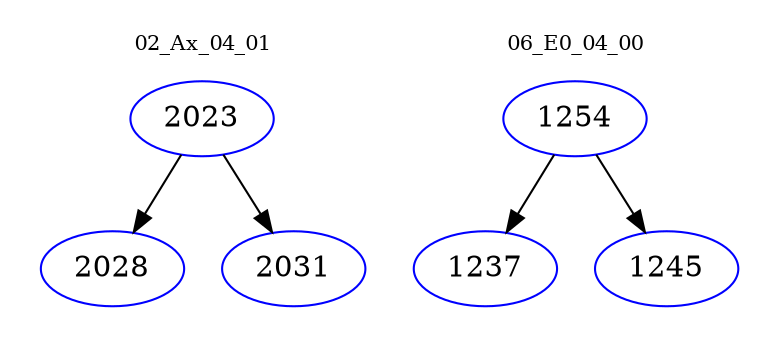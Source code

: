 digraph{
subgraph cluster_0 {
color = white
label = "02_Ax_04_01";
fontsize=10;
T0_2023 [label="2023", color="blue"]
T0_2023 -> T0_2028 [color="black"]
T0_2028 [label="2028", color="blue"]
T0_2023 -> T0_2031 [color="black"]
T0_2031 [label="2031", color="blue"]
}
subgraph cluster_1 {
color = white
label = "06_E0_04_00";
fontsize=10;
T1_1254 [label="1254", color="blue"]
T1_1254 -> T1_1237 [color="black"]
T1_1237 [label="1237", color="blue"]
T1_1254 -> T1_1245 [color="black"]
T1_1245 [label="1245", color="blue"]
}
}
